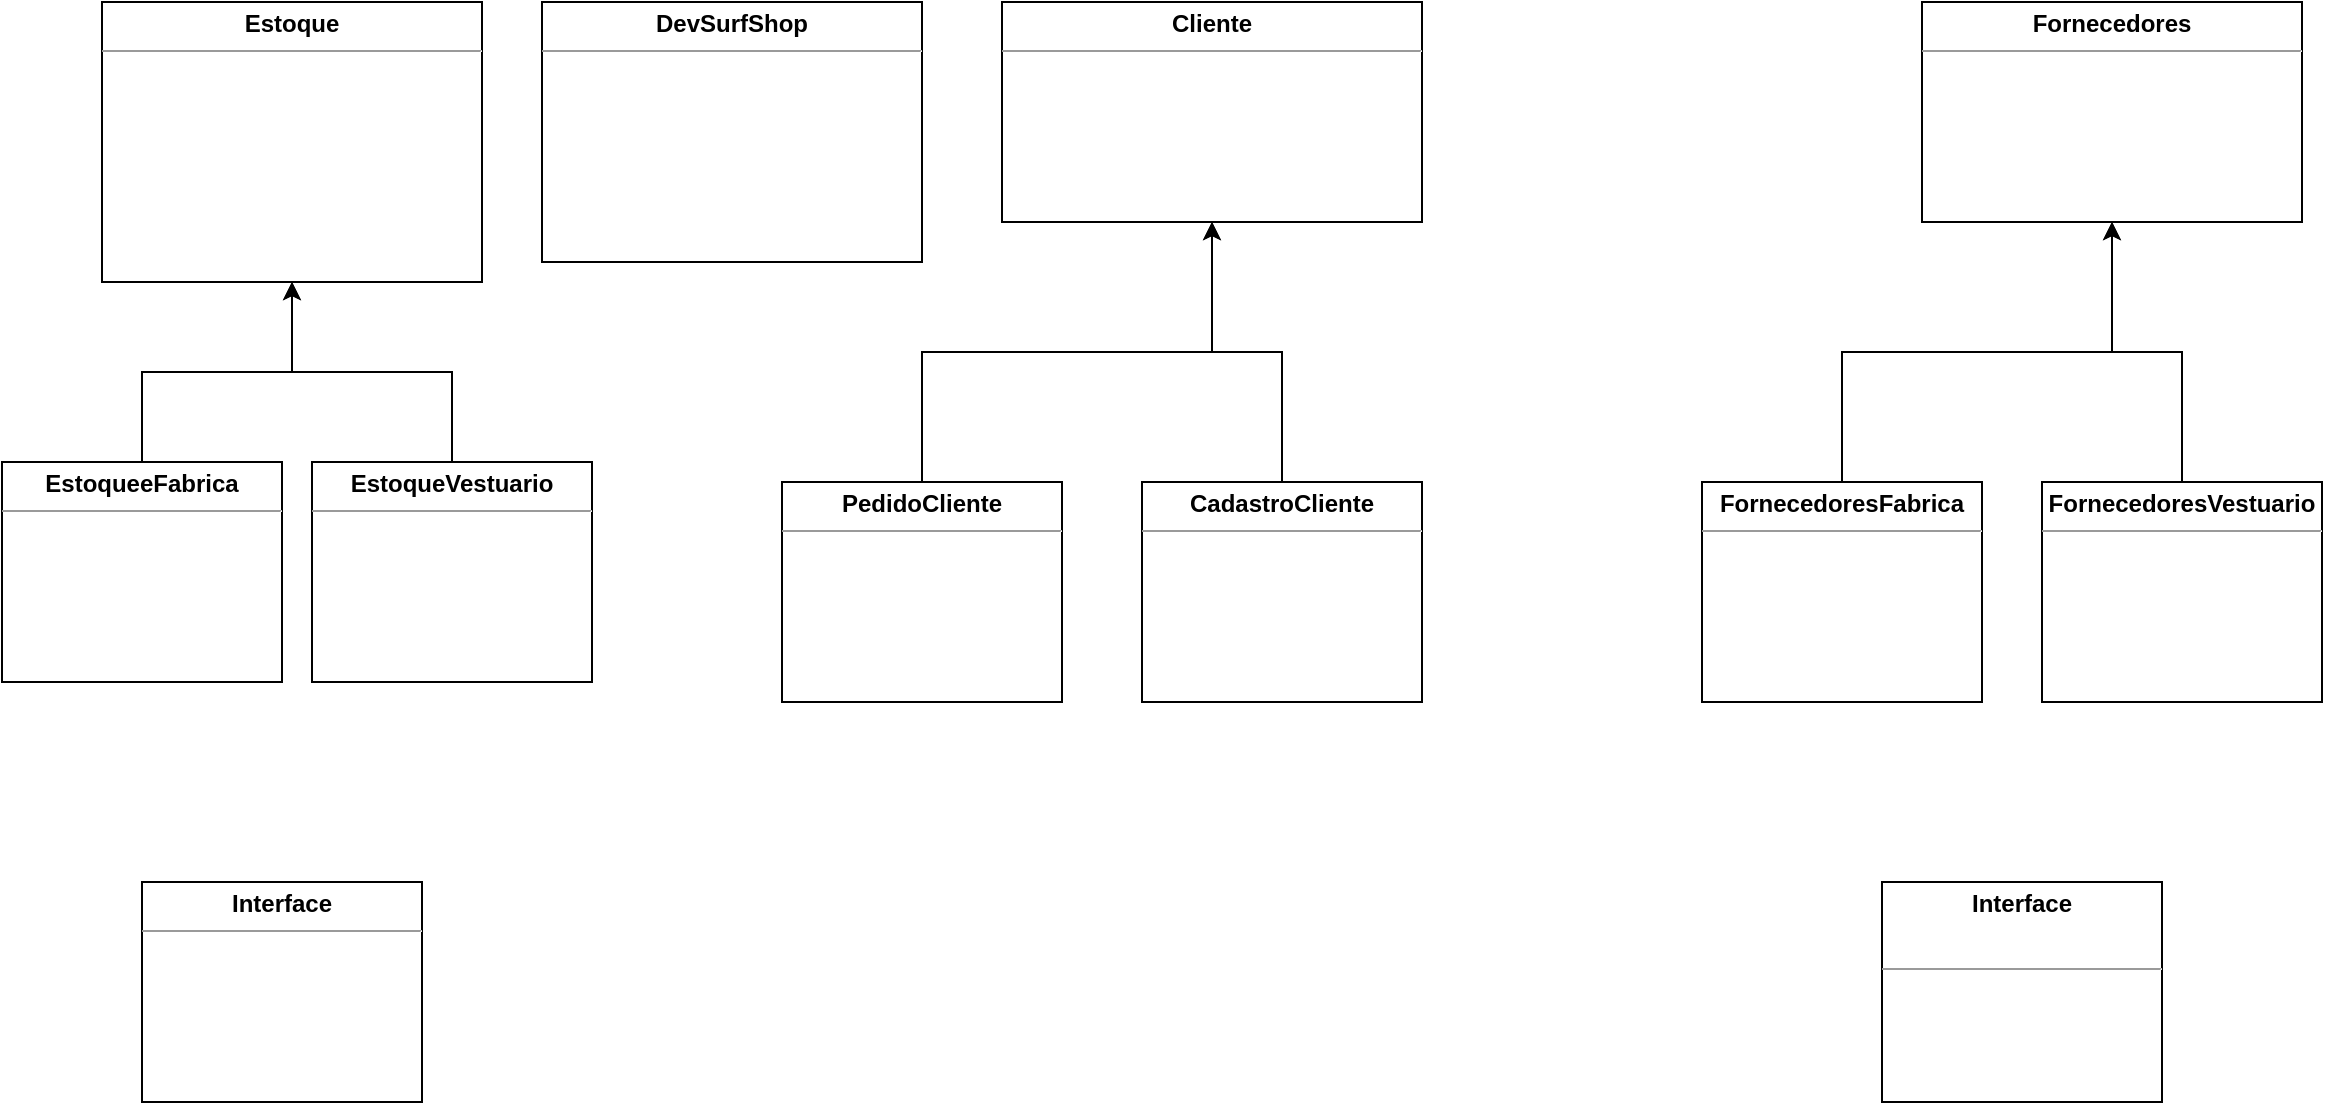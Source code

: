 <mxfile version="17.1.2" type="github"><diagram id="M_HTPv50ej6kLoy7xbg4" name="Page-1"><mxGraphModel dx="2062" dy="793" grid="1" gridSize="10" guides="1" tooltips="1" connect="1" arrows="1" fold="1" page="1" pageScale="1" pageWidth="1200" pageHeight="1920" math="0" shadow="0"><root><mxCell id="0"/><mxCell id="1" parent="0"/><mxCell id="2C4ZQrw33dRFeO1KmlcA-22" value="&lt;p style=&quot;margin: 0px ; margin-top: 4px ; text-align: center&quot;&gt;&lt;b&gt;DevSurfShop&lt;/b&gt;&lt;/p&gt;&lt;hr size=&quot;1&quot;&gt;&lt;p style=&quot;margin: 0px ; margin-left: 4px&quot;&gt;&lt;br&gt;&lt;/p&gt;" style="verticalAlign=top;align=left;overflow=fill;fontSize=12;fontFamily=Helvetica;html=1;" parent="1" vertex="1"><mxGeometry x="280" y="40" width="190" height="130" as="geometry"/></mxCell><mxCell id="2C4ZQrw33dRFeO1KmlcA-23" value="&lt;p style=&quot;margin: 0px ; margin-top: 4px ; text-align: center&quot;&gt;&lt;b&gt;Estoque&lt;/b&gt;&lt;/p&gt;&lt;hr size=&quot;1&quot;&gt;&lt;p style=&quot;margin: 0px ; margin-left: 4px&quot;&gt;&lt;br&gt;&lt;/p&gt;" style="verticalAlign=top;align=left;overflow=fill;fontSize=12;fontFamily=Helvetica;html=1;" parent="1" vertex="1"><mxGeometry x="60" y="40" width="190" height="140" as="geometry"/></mxCell><mxCell id="2C4ZQrw33dRFeO1KmlcA-24" value="&lt;p style=&quot;margin: 0px ; margin-top: 4px ; text-align: center&quot;&gt;&lt;b&gt;Cliente&lt;/b&gt;&lt;/p&gt;&lt;hr size=&quot;1&quot;&gt;&lt;p style=&quot;margin: 0px ; margin-left: 4px&quot;&gt;&lt;br&gt;&lt;/p&gt;" style="verticalAlign=top;align=left;overflow=fill;fontSize=12;fontFamily=Helvetica;html=1;" parent="1" vertex="1"><mxGeometry x="510" y="40" width="210" height="110" as="geometry"/></mxCell><mxCell id="2C4ZQrw33dRFeO1KmlcA-25" value="&lt;p style=&quot;margin: 0px ; margin-top: 4px ; text-align: center&quot;&gt;&lt;b&gt;Fornecedores&lt;/b&gt;&lt;/p&gt;&lt;hr size=&quot;1&quot;&gt;&lt;p style=&quot;margin: 0px ; margin-left: 4px&quot;&gt;&lt;br&gt;&lt;/p&gt;" style="verticalAlign=top;align=left;overflow=fill;fontSize=12;fontFamily=Helvetica;html=1;" parent="1" vertex="1"><mxGeometry x="970" y="40" width="190" height="110" as="geometry"/></mxCell><mxCell id="hozfYxtt82eM-eZDI22M-11" style="edgeStyle=orthogonalEdgeStyle;rounded=0;orthogonalLoop=1;jettySize=auto;html=1;exitX=0.5;exitY=0;exitDx=0;exitDy=0;entryX=0.5;entryY=1;entryDx=0;entryDy=0;" edge="1" parent="1" source="hozfYxtt82eM-eZDI22M-1" target="2C4ZQrw33dRFeO1KmlcA-23"><mxGeometry relative="1" as="geometry"/></mxCell><mxCell id="hozfYxtt82eM-eZDI22M-1" value="&lt;p style=&quot;margin: 0px ; margin-top: 4px ; text-align: center&quot;&gt;&lt;b&gt;EstoqueeFabrica&lt;/b&gt;&lt;/p&gt;&lt;hr size=&quot;1&quot;&gt;&lt;p style=&quot;margin: 0px ; margin-left: 4px&quot;&gt;&lt;br&gt;&lt;/p&gt;" style="verticalAlign=top;align=left;overflow=fill;fontSize=12;fontFamily=Helvetica;html=1;" vertex="1" parent="1"><mxGeometry x="10" y="270" width="140" height="110" as="geometry"/></mxCell><mxCell id="hozfYxtt82eM-eZDI22M-14" style="edgeStyle=orthogonalEdgeStyle;rounded=0;orthogonalLoop=1;jettySize=auto;html=1;exitX=0.5;exitY=0;exitDx=0;exitDy=0;entryX=0.5;entryY=1;entryDx=0;entryDy=0;" edge="1" parent="1" source="hozfYxtt82eM-eZDI22M-2" target="2C4ZQrw33dRFeO1KmlcA-23"><mxGeometry relative="1" as="geometry"/></mxCell><mxCell id="hozfYxtt82eM-eZDI22M-2" value="&lt;p style=&quot;margin: 0px ; margin-top: 4px ; text-align: center&quot;&gt;&lt;b&gt;EstoqueVestuario&lt;/b&gt;&lt;/p&gt;&lt;hr size=&quot;1&quot;&gt;&lt;p style=&quot;margin: 0px ; margin-left: 4px&quot;&gt;&lt;br&gt;&lt;/p&gt;" style="verticalAlign=top;align=left;overflow=fill;fontSize=12;fontFamily=Helvetica;html=1;" vertex="1" parent="1"><mxGeometry x="165" y="270" width="140" height="110" as="geometry"/></mxCell><mxCell id="hozfYxtt82eM-eZDI22M-16" style="edgeStyle=orthogonalEdgeStyle;rounded=0;orthogonalLoop=1;jettySize=auto;html=1;exitX=0.5;exitY=0;exitDx=0;exitDy=0;entryX=0.5;entryY=1;entryDx=0;entryDy=0;" edge="1" parent="1" source="hozfYxtt82eM-eZDI22M-3" target="2C4ZQrw33dRFeO1KmlcA-24"><mxGeometry relative="1" as="geometry"/></mxCell><mxCell id="hozfYxtt82eM-eZDI22M-3" value="&lt;p style=&quot;margin: 0px ; margin-top: 4px ; text-align: center&quot;&gt;&lt;b&gt;PedidoCliente&lt;/b&gt;&lt;/p&gt;&lt;hr size=&quot;1&quot;&gt;&lt;p style=&quot;margin: 0px ; margin-left: 4px&quot;&gt;&lt;br&gt;&lt;/p&gt;" style="verticalAlign=top;align=left;overflow=fill;fontSize=12;fontFamily=Helvetica;html=1;" vertex="1" parent="1"><mxGeometry x="400" y="280" width="140" height="110" as="geometry"/></mxCell><mxCell id="hozfYxtt82eM-eZDI22M-18" style="edgeStyle=orthogonalEdgeStyle;rounded=0;orthogonalLoop=1;jettySize=auto;html=1;exitX=0.5;exitY=0;exitDx=0;exitDy=0;entryX=0.5;entryY=1;entryDx=0;entryDy=0;" edge="1" parent="1" source="hozfYxtt82eM-eZDI22M-4" target="2C4ZQrw33dRFeO1KmlcA-24"><mxGeometry relative="1" as="geometry"/></mxCell><mxCell id="hozfYxtt82eM-eZDI22M-4" value="&lt;p style=&quot;margin: 0px ; margin-top: 4px ; text-align: center&quot;&gt;&lt;b&gt;CadastroCliente&lt;/b&gt;&lt;/p&gt;&lt;hr size=&quot;1&quot;&gt;&lt;p style=&quot;margin: 0px ; margin-left: 4px&quot;&gt;&lt;br&gt;&lt;/p&gt;" style="verticalAlign=top;align=left;overflow=fill;fontSize=12;fontFamily=Helvetica;html=1;" vertex="1" parent="1"><mxGeometry x="580" y="280" width="140" height="110" as="geometry"/></mxCell><mxCell id="hozfYxtt82eM-eZDI22M-19" style="edgeStyle=orthogonalEdgeStyle;rounded=0;orthogonalLoop=1;jettySize=auto;html=1;exitX=0.5;exitY=0;exitDx=0;exitDy=0;" edge="1" parent="1" source="hozfYxtt82eM-eZDI22M-5" target="2C4ZQrw33dRFeO1KmlcA-25"><mxGeometry relative="1" as="geometry"/></mxCell><mxCell id="hozfYxtt82eM-eZDI22M-5" value="&lt;p style=&quot;margin: 0px ; margin-top: 4px ; text-align: center&quot;&gt;&lt;b&gt;FornecedoresFabrica&lt;/b&gt;&lt;/p&gt;&lt;hr size=&quot;1&quot;&gt;&lt;p style=&quot;margin: 0px ; margin-left: 4px&quot;&gt;&lt;br&gt;&lt;/p&gt;" style="verticalAlign=top;align=left;overflow=fill;fontSize=12;fontFamily=Helvetica;html=1;" vertex="1" parent="1"><mxGeometry x="860" y="280" width="140" height="110" as="geometry"/></mxCell><mxCell id="hozfYxtt82eM-eZDI22M-20" style="edgeStyle=orthogonalEdgeStyle;rounded=0;orthogonalLoop=1;jettySize=auto;html=1;exitX=0.5;exitY=0;exitDx=0;exitDy=0;" edge="1" parent="1" source="hozfYxtt82eM-eZDI22M-6" target="2C4ZQrw33dRFeO1KmlcA-25"><mxGeometry relative="1" as="geometry"/></mxCell><mxCell id="hozfYxtt82eM-eZDI22M-6" value="&lt;p style=&quot;margin: 0px ; margin-top: 4px ; text-align: center&quot;&gt;&lt;b&gt;FornecedoresVestuario&lt;/b&gt;&lt;/p&gt;&lt;hr size=&quot;1&quot;&gt;&lt;p style=&quot;margin: 0px ; margin-left: 4px&quot;&gt;&lt;br&gt;&lt;/p&gt;" style="verticalAlign=top;align=left;overflow=fill;fontSize=12;fontFamily=Helvetica;html=1;" vertex="1" parent="1"><mxGeometry x="1030" y="280" width="140" height="110" as="geometry"/></mxCell><mxCell id="hozfYxtt82eM-eZDI22M-7" value="&lt;p style=&quot;margin: 0px ; margin-top: 4px ; text-align: center&quot;&gt;&lt;b&gt;Interface&lt;/b&gt;&lt;/p&gt;&lt;hr size=&quot;1&quot;&gt;&lt;p style=&quot;margin: 0px ; margin-left: 4px&quot;&gt;&lt;br&gt;&lt;/p&gt;" style="verticalAlign=top;align=left;overflow=fill;fontSize=12;fontFamily=Helvetica;html=1;" vertex="1" parent="1"><mxGeometry x="80" y="480" width="140" height="110" as="geometry"/></mxCell><mxCell id="hozfYxtt82eM-eZDI22M-8" value="&lt;p style=&quot;margin: 0px ; margin-top: 4px ; text-align: center&quot;&gt;&lt;b&gt;Interface&lt;/b&gt;&lt;/p&gt;&lt;p style=&quot;margin: 0px ; margin-top: 4px ; text-align: center&quot;&gt;&lt;b&gt;&lt;br&gt;&lt;/b&gt;&lt;/p&gt;&lt;hr size=&quot;1&quot;&gt;&lt;p style=&quot;margin: 0px ; margin-left: 4px&quot;&gt;&lt;br&gt;&lt;/p&gt;" style="verticalAlign=top;align=left;overflow=fill;fontSize=12;fontFamily=Helvetica;html=1;" vertex="1" parent="1"><mxGeometry x="950" y="480" width="140" height="110" as="geometry"/></mxCell></root></mxGraphModel></diagram></mxfile>